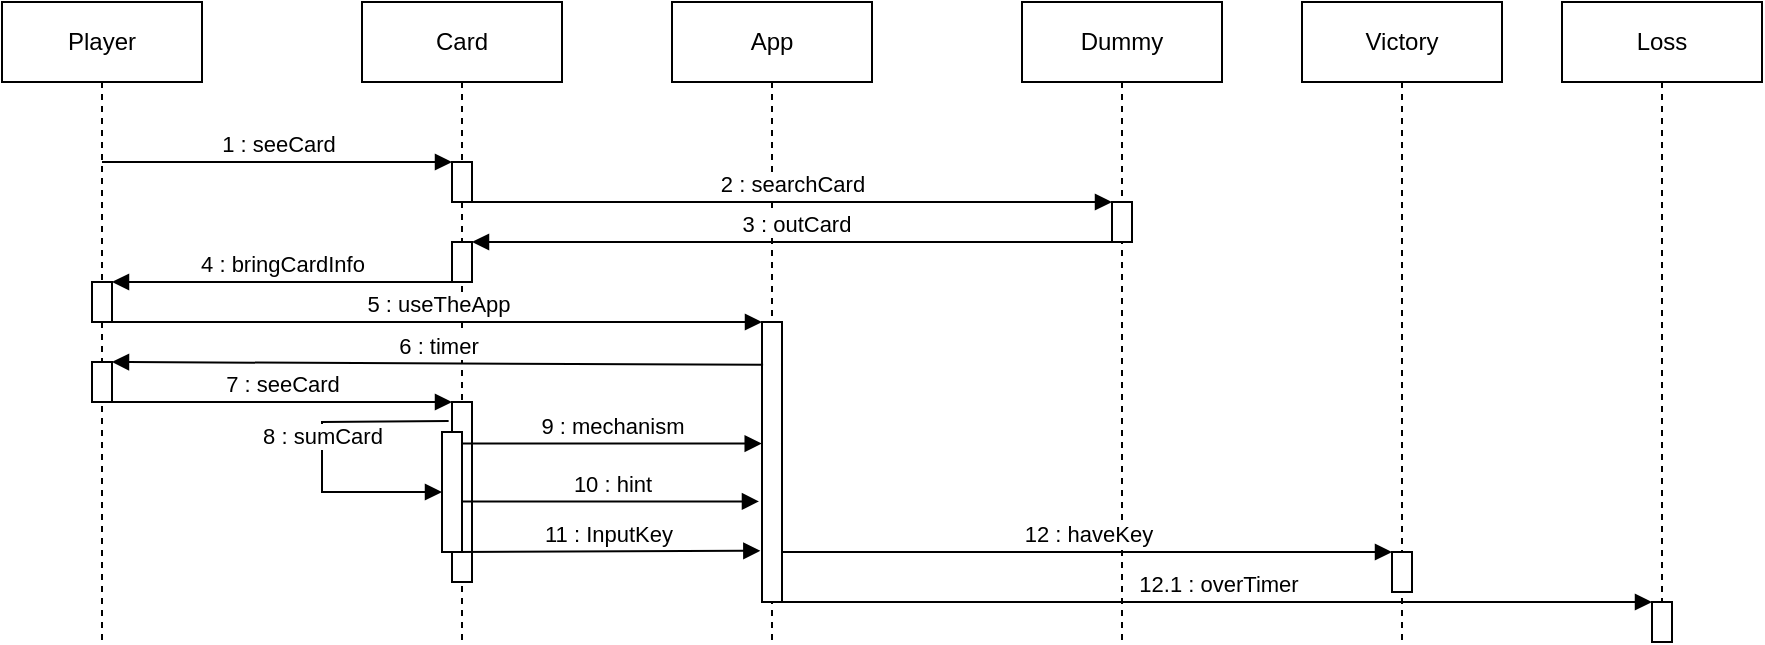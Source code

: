 <mxfile version="24.5.2" type="github">
  <diagram name="Page-1" id="2YBvvXClWsGukQMizWep">
    <mxGraphModel dx="956" dy="547" grid="1" gridSize="10" guides="1" tooltips="1" connect="1" arrows="1" fold="1" page="1" pageScale="1" pageWidth="850" pageHeight="1100" math="0" shadow="0">
      <root>
        <mxCell id="0" />
        <mxCell id="1" parent="0" />
        <mxCell id="aM9ryv3xv72pqoxQDRHE-1" value="Player" style="shape=umlLifeline;perimeter=lifelinePerimeter;whiteSpace=wrap;html=1;container=0;dropTarget=0;collapsible=0;recursiveResize=0;outlineConnect=0;portConstraint=eastwest;newEdgeStyle={&quot;edgeStyle&quot;:&quot;elbowEdgeStyle&quot;,&quot;elbow&quot;:&quot;vertical&quot;,&quot;curved&quot;:0,&quot;rounded&quot;:0};" parent="1" vertex="1">
          <mxGeometry x="40" y="40" width="100" height="320" as="geometry" />
        </mxCell>
        <mxCell id="aM9ryv3xv72pqoxQDRHE-5" value="Card" style="shape=umlLifeline;perimeter=lifelinePerimeter;whiteSpace=wrap;html=1;container=0;dropTarget=0;collapsible=0;recursiveResize=0;outlineConnect=0;portConstraint=eastwest;newEdgeStyle={&quot;edgeStyle&quot;:&quot;elbowEdgeStyle&quot;,&quot;elbow&quot;:&quot;vertical&quot;,&quot;curved&quot;:0,&quot;rounded&quot;:0};" parent="1" vertex="1">
          <mxGeometry x="220" y="40" width="100" height="320" as="geometry" />
        </mxCell>
        <mxCell id="bwlHxav9P4z8yIhcprIa-1" value="App" style="shape=umlLifeline;perimeter=lifelinePerimeter;whiteSpace=wrap;html=1;container=0;dropTarget=0;collapsible=0;recursiveResize=0;outlineConnect=0;portConstraint=eastwest;newEdgeStyle={&quot;edgeStyle&quot;:&quot;elbowEdgeStyle&quot;,&quot;elbow&quot;:&quot;vertical&quot;,&quot;curved&quot;:0,&quot;rounded&quot;:0};" vertex="1" parent="1">
          <mxGeometry x="375" y="40" width="100" height="320" as="geometry" />
        </mxCell>
        <mxCell id="bwlHxav9P4z8yIhcprIa-3" value="Dummy" style="shape=umlLifeline;perimeter=lifelinePerimeter;whiteSpace=wrap;html=1;container=0;dropTarget=0;collapsible=0;recursiveResize=0;outlineConnect=0;portConstraint=eastwest;newEdgeStyle={&quot;edgeStyle&quot;:&quot;elbowEdgeStyle&quot;,&quot;elbow&quot;:&quot;vertical&quot;,&quot;curved&quot;:0,&quot;rounded&quot;:0};" vertex="1" parent="1">
          <mxGeometry x="550" y="40" width="100" height="320" as="geometry" />
        </mxCell>
        <mxCell id="bwlHxav9P4z8yIhcprIa-5" value="1 : seeCard" style="html=1;verticalAlign=bottom;endArrow=block;curved=0;rounded=0;entryX=0;entryY=0;entryDx=0;entryDy=0;" edge="1" parent="1" source="aM9ryv3xv72pqoxQDRHE-1" target="bwlHxav9P4z8yIhcprIa-6">
          <mxGeometry width="80" relative="1" as="geometry">
            <mxPoint x="120" y="120" as="sourcePoint" />
            <mxPoint x="260" y="120" as="targetPoint" />
          </mxGeometry>
        </mxCell>
        <mxCell id="bwlHxav9P4z8yIhcprIa-6" value="" style="rounded=0;whiteSpace=wrap;html=1;" vertex="1" parent="1">
          <mxGeometry x="265" y="120" width="10" height="20" as="geometry" />
        </mxCell>
        <mxCell id="bwlHxav9P4z8yIhcprIa-7" value="" style="rounded=0;whiteSpace=wrap;html=1;" vertex="1" parent="1">
          <mxGeometry x="595" y="140" width="10" height="20" as="geometry" />
        </mxCell>
        <mxCell id="bwlHxav9P4z8yIhcprIa-8" value="2 : searchCard" style="html=1;verticalAlign=bottom;endArrow=block;curved=0;rounded=0;entryX=0;entryY=0;entryDx=0;entryDy=0;exitX=1;exitY=1;exitDx=0;exitDy=0;" edge="1" parent="1" source="bwlHxav9P4z8yIhcprIa-6" target="bwlHxav9P4z8yIhcprIa-7">
          <mxGeometry width="80" relative="1" as="geometry">
            <mxPoint x="280" y="140" as="sourcePoint" />
            <mxPoint x="455" y="140" as="targetPoint" />
          </mxGeometry>
        </mxCell>
        <mxCell id="bwlHxav9P4z8yIhcprIa-12" value="" style="rounded=0;whiteSpace=wrap;html=1;" vertex="1" parent="1">
          <mxGeometry x="265" y="160" width="10" height="20" as="geometry" />
        </mxCell>
        <mxCell id="bwlHxav9P4z8yIhcprIa-13" value="3 : outCard" style="html=1;verticalAlign=bottom;endArrow=block;curved=0;rounded=0;entryX=1;entryY=0;entryDx=0;entryDy=0;" edge="1" parent="1" source="bwlHxav9P4z8yIhcprIa-3" target="bwlHxav9P4z8yIhcprIa-12">
          <mxGeometry width="80" relative="1" as="geometry">
            <mxPoint x="520" y="170" as="sourcePoint" />
            <mxPoint x="605" y="210" as="targetPoint" />
          </mxGeometry>
        </mxCell>
        <mxCell id="bwlHxav9P4z8yIhcprIa-14" value="" style="rounded=0;whiteSpace=wrap;html=1;" vertex="1" parent="1">
          <mxGeometry x="85" y="180" width="10" height="20" as="geometry" />
        </mxCell>
        <mxCell id="bwlHxav9P4z8yIhcprIa-15" value="4 : bringCardInfo" style="html=1;verticalAlign=bottom;endArrow=block;curved=0;rounded=0;entryX=1;entryY=0;entryDx=0;entryDy=0;exitX=0;exitY=1;exitDx=0;exitDy=0;" edge="1" parent="1" source="bwlHxav9P4z8yIhcprIa-12" target="bwlHxav9P4z8yIhcprIa-14">
          <mxGeometry width="80" relative="1" as="geometry">
            <mxPoint x="260" y="180" as="sourcePoint" />
            <mxPoint x="107.5" y="189.66" as="targetPoint" />
          </mxGeometry>
        </mxCell>
        <mxCell id="bwlHxav9P4z8yIhcprIa-16" value="" style="rounded=0;whiteSpace=wrap;html=1;" vertex="1" parent="1">
          <mxGeometry x="420" y="200" width="10" height="140" as="geometry" />
        </mxCell>
        <mxCell id="bwlHxav9P4z8yIhcprIa-17" value="5 : useTheApp" style="html=1;verticalAlign=bottom;endArrow=block;curved=0;rounded=0;entryX=0;entryY=0;entryDx=0;entryDy=0;exitX=1;exitY=1;exitDx=0;exitDy=0;" edge="1" parent="1" source="bwlHxav9P4z8yIhcprIa-14" target="bwlHxav9P4z8yIhcprIa-16">
          <mxGeometry width="80" relative="1" as="geometry">
            <mxPoint x="300" y="240" as="sourcePoint" />
            <mxPoint x="130" y="240" as="targetPoint" />
          </mxGeometry>
        </mxCell>
        <mxCell id="bwlHxav9P4z8yIhcprIa-18" value="" style="rounded=0;whiteSpace=wrap;html=1;" vertex="1" parent="1">
          <mxGeometry x="85" y="220" width="10" height="20" as="geometry" />
        </mxCell>
        <mxCell id="bwlHxav9P4z8yIhcprIa-19" value="6 : timer" style="html=1;verticalAlign=bottom;endArrow=block;curved=0;rounded=0;entryX=1;entryY=0;entryDx=0;entryDy=0;exitX=0.055;exitY=0.153;exitDx=0;exitDy=0;exitPerimeter=0;" edge="1" parent="1" source="bwlHxav9P4z8yIhcprIa-16" target="bwlHxav9P4z8yIhcprIa-18">
          <mxGeometry x="0.002" width="80" relative="1" as="geometry">
            <mxPoint x="418" y="220" as="sourcePoint" />
            <mxPoint x="432.5" y="234.66" as="targetPoint" />
            <mxPoint as="offset" />
          </mxGeometry>
        </mxCell>
        <mxCell id="bwlHxav9P4z8yIhcprIa-20" value="" style="rounded=0;whiteSpace=wrap;html=1;" vertex="1" parent="1">
          <mxGeometry x="265" y="240" width="10" height="90" as="geometry" />
        </mxCell>
        <mxCell id="bwlHxav9P4z8yIhcprIa-21" value="7 : seeCard" style="html=1;verticalAlign=bottom;endArrow=block;curved=0;rounded=0;exitX=1;exitY=1;exitDx=0;exitDy=0;entryX=0;entryY=0;entryDx=0;entryDy=0;" edge="1" parent="1" source="bwlHxav9P4z8yIhcprIa-18" target="bwlHxav9P4z8yIhcprIa-20">
          <mxGeometry width="80" relative="1" as="geometry">
            <mxPoint x="100" y="240" as="sourcePoint" />
            <mxPoint x="270" y="240" as="targetPoint" />
          </mxGeometry>
        </mxCell>
        <mxCell id="bwlHxav9P4z8yIhcprIa-22" value="8 : sumCard" style="html=1;verticalAlign=bottom;endArrow=block;curved=0;rounded=0;exitX=-0.169;exitY=0.106;exitDx=0;exitDy=0;exitPerimeter=0;entryX=0;entryY=0.5;entryDx=0;entryDy=0;" edge="1" parent="1" source="bwlHxav9P4z8yIhcprIa-20" target="bwlHxav9P4z8yIhcprIa-23">
          <mxGeometry width="80" relative="1" as="geometry">
            <mxPoint x="190" y="400" as="sourcePoint" />
            <mxPoint x="190" y="280" as="targetPoint" />
            <Array as="points">
              <mxPoint x="200" y="250" />
              <mxPoint x="200" y="285" />
            </Array>
          </mxGeometry>
        </mxCell>
        <mxCell id="bwlHxav9P4z8yIhcprIa-23" value="" style="rounded=0;whiteSpace=wrap;html=1;" vertex="1" parent="1">
          <mxGeometry x="260" y="255" width="10" height="60" as="geometry" />
        </mxCell>
        <mxCell id="bwlHxav9P4z8yIhcprIa-24" value="9 : mechanism" style="html=1;verticalAlign=bottom;endArrow=block;curved=0;rounded=0;entryX=-0.014;entryY=0.434;entryDx=0;entryDy=0;entryPerimeter=0;" edge="1" parent="1" source="aM9ryv3xv72pqoxQDRHE-5" target="bwlHxav9P4z8yIhcprIa-16">
          <mxGeometry x="0.002" width="80" relative="1" as="geometry">
            <mxPoint x="650" y="300" as="sourcePoint" />
            <mxPoint x="324" y="300" as="targetPoint" />
            <mxPoint as="offset" />
          </mxGeometry>
        </mxCell>
        <mxCell id="bwlHxav9P4z8yIhcprIa-25" value="10 : hint" style="html=1;verticalAlign=bottom;endArrow=block;curved=0;rounded=0;entryX=-0.152;entryY=0.641;entryDx=0;entryDy=0;entryPerimeter=0;" edge="1" parent="1" source="aM9ryv3xv72pqoxQDRHE-5" target="bwlHxav9P4z8yIhcprIa-16">
          <mxGeometry x="0.002" width="80" relative="1" as="geometry">
            <mxPoint x="250" y="300.0" as="sourcePoint" />
            <mxPoint x="404.5" y="300.0" as="targetPoint" />
            <mxPoint as="offset" />
          </mxGeometry>
        </mxCell>
        <mxCell id="bwlHxav9P4z8yIhcprIa-26" value="Victory" style="shape=umlLifeline;perimeter=lifelinePerimeter;whiteSpace=wrap;html=1;container=0;dropTarget=0;collapsible=0;recursiveResize=0;outlineConnect=0;portConstraint=eastwest;newEdgeStyle={&quot;edgeStyle&quot;:&quot;elbowEdgeStyle&quot;,&quot;elbow&quot;:&quot;vertical&quot;,&quot;curved&quot;:0,&quot;rounded&quot;:0};" vertex="1" parent="1">
          <mxGeometry x="690" y="40" width="100" height="320" as="geometry" />
        </mxCell>
        <mxCell id="bwlHxav9P4z8yIhcprIa-27" value="Loss" style="shape=umlLifeline;perimeter=lifelinePerimeter;whiteSpace=wrap;html=1;container=0;dropTarget=0;collapsible=0;recursiveResize=0;outlineConnect=0;portConstraint=eastwest;newEdgeStyle={&quot;edgeStyle&quot;:&quot;elbowEdgeStyle&quot;,&quot;elbow&quot;:&quot;vertical&quot;,&quot;curved&quot;:0,&quot;rounded&quot;:0};" vertex="1" parent="1">
          <mxGeometry x="820" y="40" width="100" height="320" as="geometry" />
        </mxCell>
        <mxCell id="bwlHxav9P4z8yIhcprIa-28" value="11 : InputKey" style="html=1;verticalAlign=bottom;endArrow=block;curved=0;rounded=0;entryX=-0.083;entryY=0.817;entryDx=0;entryDy=0;entryPerimeter=0;exitX=0.75;exitY=1;exitDx=0;exitDy=0;" edge="1" parent="1" source="bwlHxav9P4z8yIhcprIa-23" target="bwlHxav9P4z8yIhcprIa-16">
          <mxGeometry x="0.002" width="80" relative="1" as="geometry">
            <mxPoint x="277" y="310" as="sourcePoint" />
            <mxPoint x="425" y="310" as="targetPoint" />
            <mxPoint as="offset" />
          </mxGeometry>
        </mxCell>
        <mxCell id="bwlHxav9P4z8yIhcprIa-29" value="12 : haveKey" style="html=1;verticalAlign=bottom;endArrow=block;curved=0;rounded=0;entryX=0;entryY=0;entryDx=0;entryDy=0;exitX=0.75;exitY=1;exitDx=0;exitDy=0;" edge="1" parent="1" target="bwlHxav9P4z8yIhcprIa-30">
          <mxGeometry x="0.002" width="80" relative="1" as="geometry">
            <mxPoint x="430" y="315" as="sourcePoint" />
            <mxPoint x="582" y="314" as="targetPoint" />
            <mxPoint as="offset" />
          </mxGeometry>
        </mxCell>
        <mxCell id="bwlHxav9P4z8yIhcprIa-30" value="" style="rounded=0;whiteSpace=wrap;html=1;" vertex="1" parent="1">
          <mxGeometry x="735" y="315" width="10" height="20" as="geometry" />
        </mxCell>
        <mxCell id="bwlHxav9P4z8yIhcprIa-31" value="" style="rounded=0;whiteSpace=wrap;html=1;" vertex="1" parent="1">
          <mxGeometry x="865" y="340" width="10" height="20" as="geometry" />
        </mxCell>
        <mxCell id="bwlHxav9P4z8yIhcprIa-32" value="12.1 : overTimer" style="html=1;verticalAlign=bottom;endArrow=block;curved=0;rounded=0;exitX=1;exitY=1;exitDx=0;exitDy=0;entryX=0;entryY=0;entryDx=0;entryDy=0;" edge="1" parent="1" source="bwlHxav9P4z8yIhcprIa-16" target="bwlHxav9P4z8yIhcprIa-31">
          <mxGeometry width="80" relative="1" as="geometry">
            <mxPoint x="450" y="340.0" as="sourcePoint" />
            <mxPoint x="620" y="340.0" as="targetPoint" />
          </mxGeometry>
        </mxCell>
      </root>
    </mxGraphModel>
  </diagram>
</mxfile>
